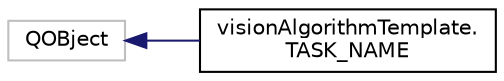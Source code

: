 digraph "Graphical Class Hierarchy"
{
 // LATEX_PDF_SIZE
  edge [fontname="Helvetica",fontsize="10",labelfontname="Helvetica",labelfontsize="10"];
  node [fontname="Helvetica",fontsize="10",shape=record];
  rankdir="LR";
  Node5 [label="QOBject",height=0.2,width=0.4,color="grey75", fillcolor="white", style="filled",tooltip=" "];
  Node5 -> Node0 [dir="back",color="midnightblue",fontsize="10",style="solid",fontname="Helvetica"];
  Node0 [label="visionAlgorithmTemplate.\lTASK_NAME",height=0.2,width=0.4,color="black", fillcolor="white", style="filled",URL="$classvision_algorithm_template_1_1_t_a_s_k___n_a_m_e.html",tooltip=" "];
}
